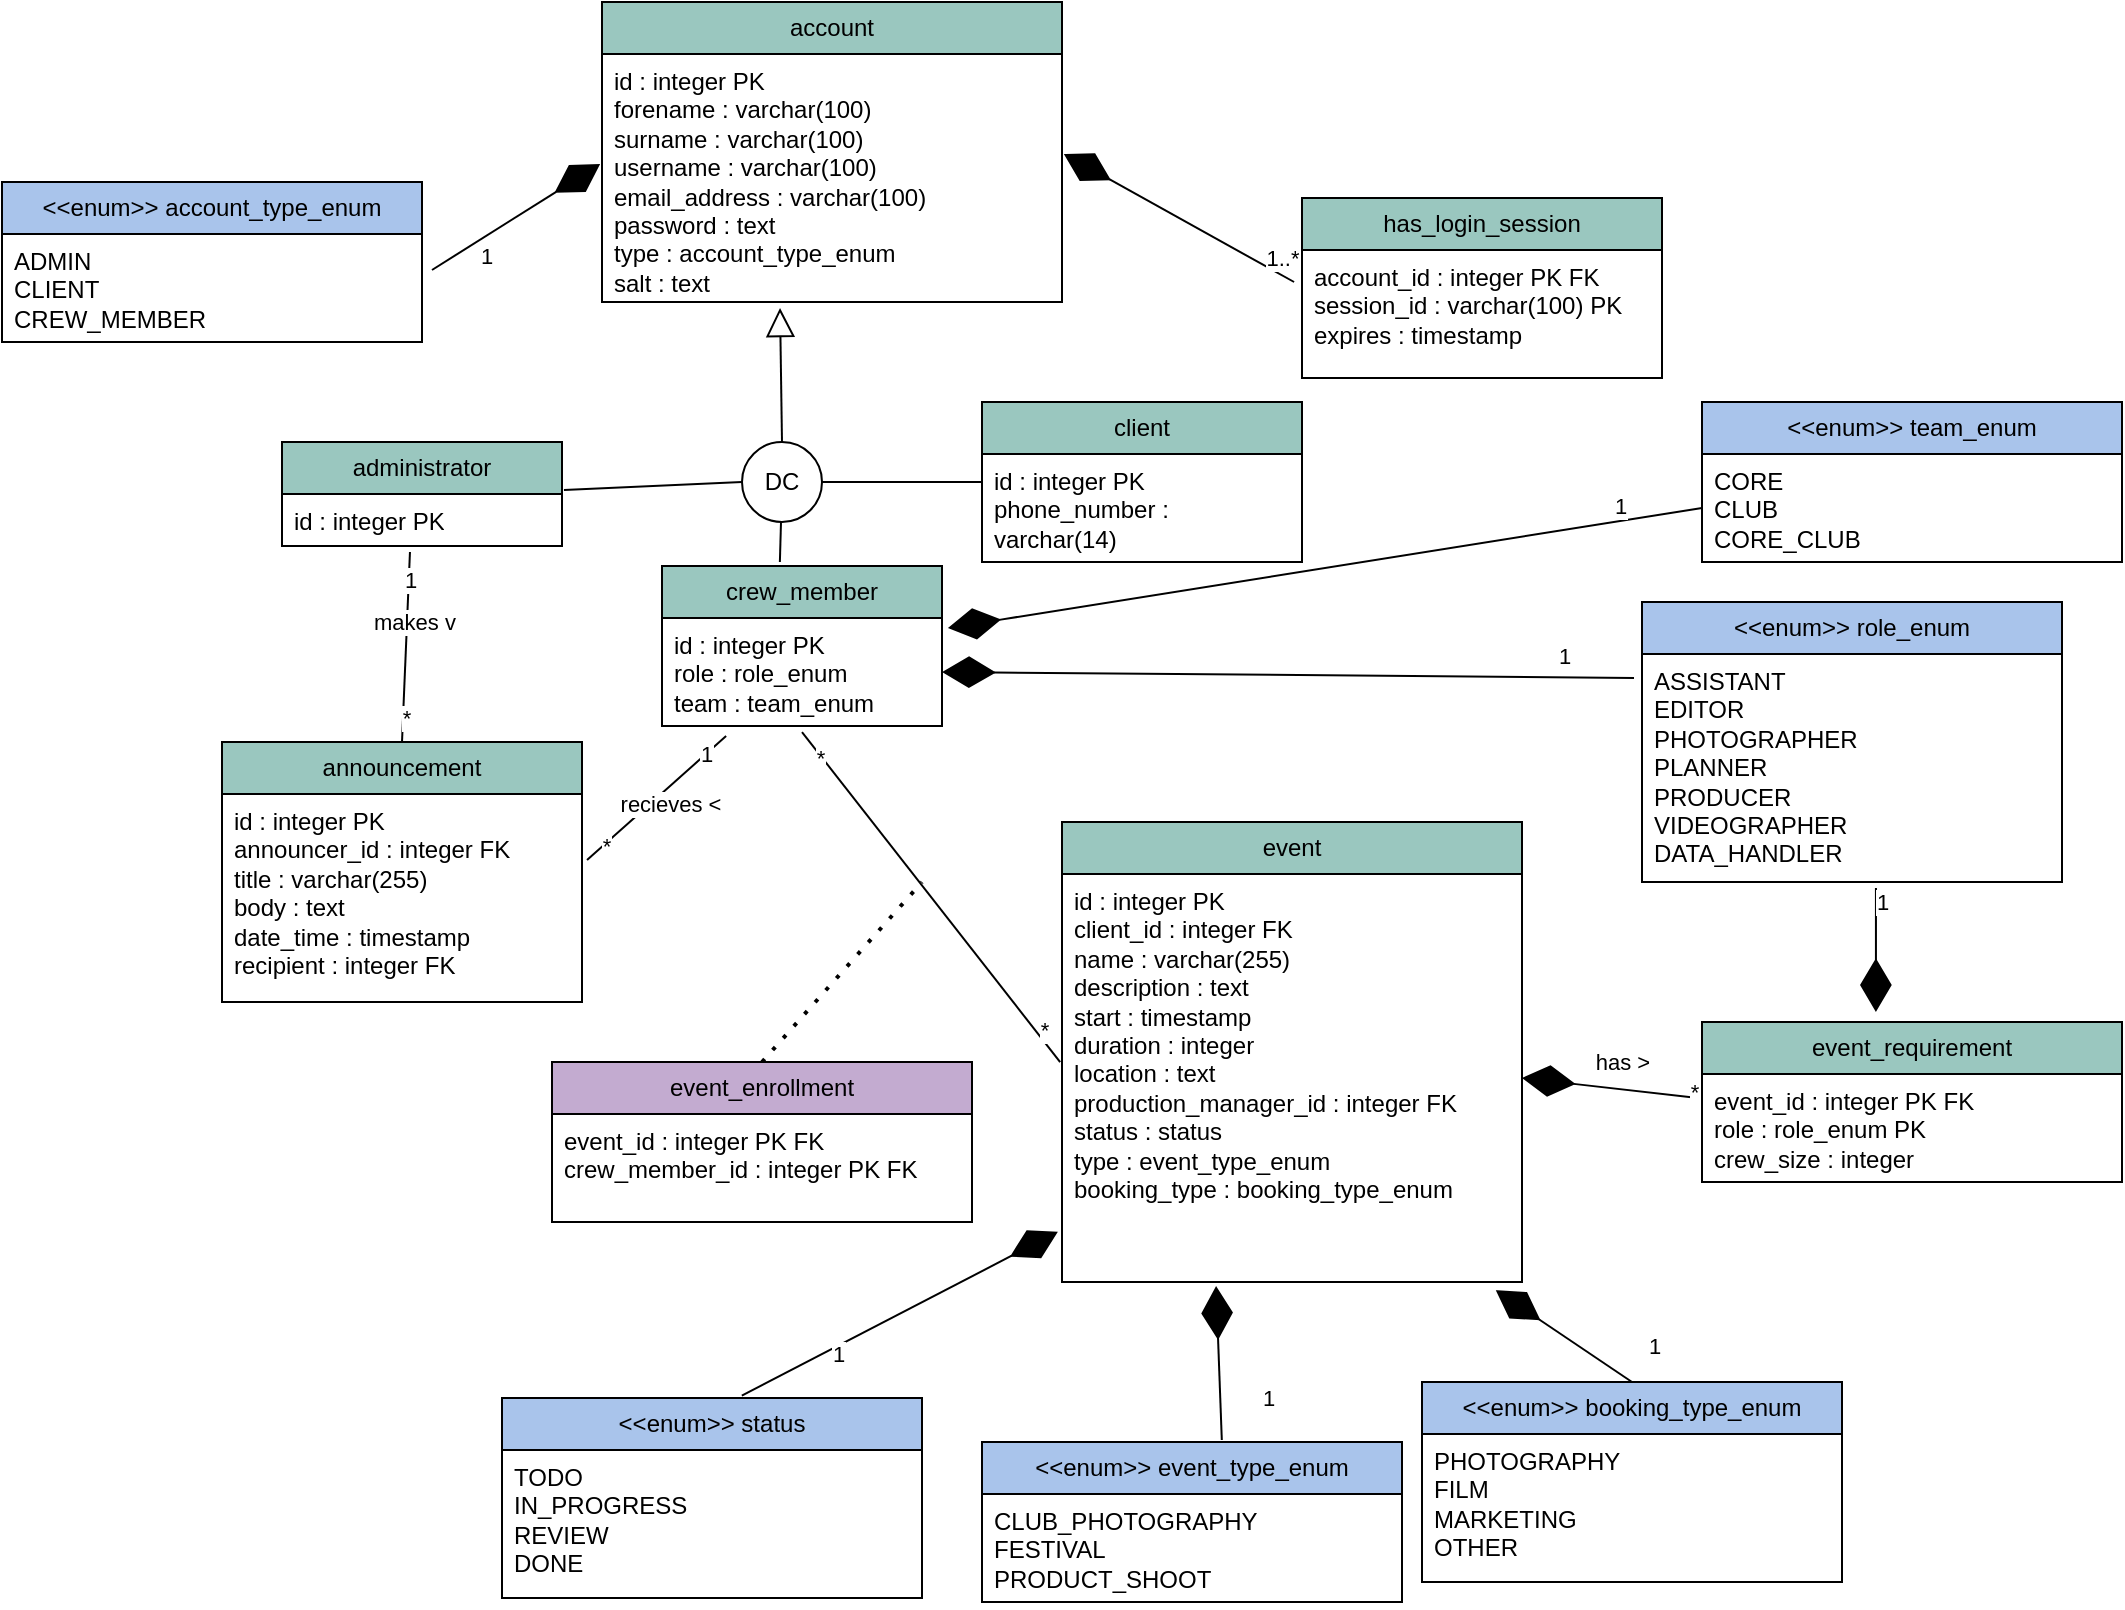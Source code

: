 <mxfile version="21.3.5" type="device">
  <diagram name="Page-1" id="MFqXIx5fvkWepDqts3HS">
    <mxGraphModel dx="2524" dy="954" grid="1" gridSize="10" guides="1" tooltips="1" connect="1" arrows="1" fold="1" page="1" pageScale="1" pageWidth="850" pageHeight="1100" math="0" shadow="0">
      <root>
        <mxCell id="0" />
        <mxCell id="1" parent="0" />
        <mxCell id="b2UkMQ_ALVvAYEi5fQsQ-3" value="account" style="swimlane;fontStyle=0;childLayout=stackLayout;horizontal=1;startSize=26;fillColor=#9AC7BF;horizontalStack=0;resizeParent=1;resizeParentMax=0;resizeLast=0;collapsible=1;marginBottom=0;whiteSpace=wrap;html=1;" vertex="1" parent="1">
          <mxGeometry x="240" y="20" width="230" height="150" as="geometry" />
        </mxCell>
        <mxCell id="b2UkMQ_ALVvAYEi5fQsQ-4" value="id : integer PK&lt;br&gt;forename : varchar(100)&lt;br&gt;surname : varchar(100)&lt;br&gt;username : varchar(100)&lt;br&gt;email_address : varchar(100)&lt;br&gt;password : text&lt;br&gt;type : account_type_enum&lt;br&gt;salt : text" style="text;strokeColor=none;fillColor=none;align=left;verticalAlign=top;spacingLeft=4;spacingRight=4;overflow=hidden;rotatable=0;points=[[0,0.5],[1,0.5]];portConstraint=eastwest;whiteSpace=wrap;html=1;" vertex="1" parent="b2UkMQ_ALVvAYEi5fQsQ-3">
          <mxGeometry y="26" width="230" height="124" as="geometry" />
        </mxCell>
        <mxCell id="b2UkMQ_ALVvAYEi5fQsQ-7" value="has_login_session" style="swimlane;fontStyle=0;childLayout=stackLayout;horizontal=1;startSize=26;fillColor=#9AC7BF;horizontalStack=0;resizeParent=1;resizeParentMax=0;resizeLast=0;collapsible=1;marginBottom=0;whiteSpace=wrap;html=1;" vertex="1" parent="1">
          <mxGeometry x="590" y="118" width="180" height="90" as="geometry" />
        </mxCell>
        <mxCell id="b2UkMQ_ALVvAYEi5fQsQ-8" value="account_id : integer PK FK&amp;nbsp;&lt;br&gt;session_id : varchar(100) PK&lt;br&gt;expires : timestamp" style="text;strokeColor=none;fillColor=none;align=left;verticalAlign=top;spacingLeft=4;spacingRight=4;overflow=hidden;rotatable=0;points=[[0,0.5],[1,0.5]];portConstraint=eastwest;whiteSpace=wrap;html=1;" vertex="1" parent="b2UkMQ_ALVvAYEi5fQsQ-7">
          <mxGeometry y="26" width="180" height="64" as="geometry" />
        </mxCell>
        <mxCell id="b2UkMQ_ALVvAYEi5fQsQ-9" value="administrator" style="swimlane;fontStyle=0;childLayout=stackLayout;horizontal=1;startSize=26;fillColor=#9AC7BF;horizontalStack=0;resizeParent=1;resizeParentMax=0;resizeLast=0;collapsible=1;marginBottom=0;whiteSpace=wrap;html=1;" vertex="1" parent="1">
          <mxGeometry x="80" y="240" width="140" height="52" as="geometry" />
        </mxCell>
        <mxCell id="b2UkMQ_ALVvAYEi5fQsQ-10" value="id : integer PK" style="text;strokeColor=none;fillColor=none;align=left;verticalAlign=top;spacingLeft=4;spacingRight=4;overflow=hidden;rotatable=0;points=[[0,0.5],[1,0.5]];portConstraint=eastwest;whiteSpace=wrap;html=1;" vertex="1" parent="b2UkMQ_ALVvAYEi5fQsQ-9">
          <mxGeometry y="26" width="140" height="26" as="geometry" />
        </mxCell>
        <mxCell id="b2UkMQ_ALVvAYEi5fQsQ-11" value="crew_member" style="swimlane;fontStyle=0;childLayout=stackLayout;horizontal=1;startSize=26;fillColor=#9AC7BF;horizontalStack=0;resizeParent=1;resizeParentMax=0;resizeLast=0;collapsible=1;marginBottom=0;whiteSpace=wrap;html=1;" vertex="1" parent="1">
          <mxGeometry x="270" y="302" width="140" height="80" as="geometry" />
        </mxCell>
        <mxCell id="b2UkMQ_ALVvAYEi5fQsQ-12" value="id : integer PK&lt;br&gt;role : role_enum&lt;br&gt;team : team_enum" style="text;strokeColor=none;fillColor=none;align=left;verticalAlign=top;spacingLeft=4;spacingRight=4;overflow=hidden;rotatable=0;points=[[0,0.5],[1,0.5]];portConstraint=eastwest;whiteSpace=wrap;html=1;" vertex="1" parent="b2UkMQ_ALVvAYEi5fQsQ-11">
          <mxGeometry y="26" width="140" height="54" as="geometry" />
        </mxCell>
        <mxCell id="b2UkMQ_ALVvAYEi5fQsQ-13" value="client" style="swimlane;fontStyle=0;childLayout=stackLayout;horizontal=1;startSize=26;fillColor=#9AC7BF;horizontalStack=0;resizeParent=1;resizeParentMax=0;resizeLast=0;collapsible=1;marginBottom=0;whiteSpace=wrap;html=1;" vertex="1" parent="1">
          <mxGeometry x="430" y="220" width="160" height="80" as="geometry" />
        </mxCell>
        <mxCell id="b2UkMQ_ALVvAYEi5fQsQ-14" value="id : integer PK&lt;br&gt;phone_number : varchar(14)" style="text;strokeColor=none;fillColor=none;align=left;verticalAlign=top;spacingLeft=4;spacingRight=4;overflow=hidden;rotatable=0;points=[[0,0.5],[1,0.5]];portConstraint=eastwest;whiteSpace=wrap;html=1;" vertex="1" parent="b2UkMQ_ALVvAYEi5fQsQ-13">
          <mxGeometry y="26" width="160" height="54" as="geometry" />
        </mxCell>
        <mxCell id="b2UkMQ_ALVvAYEi5fQsQ-15" value="announcement" style="swimlane;fontStyle=0;childLayout=stackLayout;horizontal=1;startSize=26;fillColor=#9AC7BF;horizontalStack=0;resizeParent=1;resizeParentMax=0;resizeLast=0;collapsible=1;marginBottom=0;whiteSpace=wrap;html=1;" vertex="1" parent="1">
          <mxGeometry x="50" y="390" width="180" height="130" as="geometry" />
        </mxCell>
        <mxCell id="b2UkMQ_ALVvAYEi5fQsQ-16" value="id : integer PK&lt;br&gt;announcer_id : integer FK&lt;br&gt;title : varchar(255)&lt;br&gt;body : text&lt;br&gt;date_time : timestamp&lt;br&gt;recipient : integer FK" style="text;strokeColor=none;fillColor=none;align=left;verticalAlign=top;spacingLeft=4;spacingRight=4;overflow=hidden;rotatable=0;points=[[0,0.5],[1,0.5]];portConstraint=eastwest;whiteSpace=wrap;html=1;" vertex="1" parent="b2UkMQ_ALVvAYEi5fQsQ-15">
          <mxGeometry y="26" width="180" height="104" as="geometry" />
        </mxCell>
        <mxCell id="b2UkMQ_ALVvAYEi5fQsQ-17" value="event" style="swimlane;fontStyle=0;childLayout=stackLayout;horizontal=1;startSize=26;fillColor=#9AC7BF;horizontalStack=0;resizeParent=1;resizeParentMax=0;resizeLast=0;collapsible=1;marginBottom=0;whiteSpace=wrap;html=1;" vertex="1" parent="1">
          <mxGeometry x="470" y="430" width="230" height="230" as="geometry" />
        </mxCell>
        <mxCell id="b2UkMQ_ALVvAYEi5fQsQ-18" value="id : integer PK&lt;br&gt;client_id : integer FK&lt;br&gt;name : varchar(255)&lt;br&gt;description : text&lt;br&gt;start : timestamp&lt;br&gt;duration : integer&lt;br&gt;location : text&lt;br&gt;production_manager_id : integer FK&amp;nbsp;&lt;br&gt;status : status&lt;br&gt;type : event_type_enum&lt;br&gt;booking_type : booking_type_enum" style="text;strokeColor=none;fillColor=none;align=left;verticalAlign=top;spacingLeft=4;spacingRight=4;overflow=hidden;rotatable=0;points=[[0,0.5],[1,0.5]];portConstraint=eastwest;whiteSpace=wrap;html=1;" vertex="1" parent="b2UkMQ_ALVvAYEi5fQsQ-17">
          <mxGeometry y="26" width="230" height="204" as="geometry" />
        </mxCell>
        <mxCell id="b2UkMQ_ALVvAYEi5fQsQ-20" value="DC" style="ellipse;whiteSpace=wrap;html=1;aspect=fixed;" vertex="1" parent="1">
          <mxGeometry x="310" y="240" width="40" height="40" as="geometry" />
        </mxCell>
        <mxCell id="b2UkMQ_ALVvAYEi5fQsQ-26" value="" style="endArrow=block;endFill=0;endSize=12;html=1;rounded=0;entryX=0.387;entryY=1.024;entryDx=0;entryDy=0;entryPerimeter=0;exitX=0.5;exitY=0;exitDx=0;exitDy=0;" edge="1" parent="1" source="b2UkMQ_ALVvAYEi5fQsQ-20" target="b2UkMQ_ALVvAYEi5fQsQ-4">
          <mxGeometry width="160" relative="1" as="geometry">
            <mxPoint x="340" y="390" as="sourcePoint" />
            <mxPoint x="500" y="390" as="targetPoint" />
          </mxGeometry>
        </mxCell>
        <mxCell id="b2UkMQ_ALVvAYEi5fQsQ-28" value="" style="endArrow=none;html=1;rounded=0;exitX=0.421;exitY=-0.025;exitDx=0;exitDy=0;exitPerimeter=0;" edge="1" parent="1" source="b2UkMQ_ALVvAYEi5fQsQ-11" target="b2UkMQ_ALVvAYEi5fQsQ-20">
          <mxGeometry width="50" height="50" relative="1" as="geometry">
            <mxPoint x="280" y="410" as="sourcePoint" />
            <mxPoint x="330" y="360" as="targetPoint" />
          </mxGeometry>
        </mxCell>
        <mxCell id="b2UkMQ_ALVvAYEi5fQsQ-29" value="" style="endArrow=none;html=1;rounded=0;exitX=0;exitY=0.5;exitDx=0;exitDy=0;entryX=1;entryY=0.5;entryDx=0;entryDy=0;" edge="1" parent="1" source="b2UkMQ_ALVvAYEi5fQsQ-13" target="b2UkMQ_ALVvAYEi5fQsQ-20">
          <mxGeometry width="50" height="50" relative="1" as="geometry">
            <mxPoint x="339" y="310" as="sourcePoint" />
            <mxPoint x="340" y="290" as="targetPoint" />
          </mxGeometry>
        </mxCell>
        <mxCell id="b2UkMQ_ALVvAYEi5fQsQ-30" value="" style="endArrow=none;html=1;rounded=0;exitX=0;exitY=0.5;exitDx=0;exitDy=0;entryX=1.007;entryY=-0.077;entryDx=0;entryDy=0;entryPerimeter=0;" edge="1" parent="1" source="b2UkMQ_ALVvAYEi5fQsQ-20" target="b2UkMQ_ALVvAYEi5fQsQ-10">
          <mxGeometry width="50" height="50" relative="1" as="geometry">
            <mxPoint x="360" y="263" as="sourcePoint" />
            <mxPoint x="260" y="257" as="targetPoint" />
          </mxGeometry>
        </mxCell>
        <mxCell id="b2UkMQ_ALVvAYEi5fQsQ-33" value="" style="endArrow=diamondThin;endFill=1;endSize=24;html=1;rounded=0;entryX=1.004;entryY=0.403;entryDx=0;entryDy=0;entryPerimeter=0;exitX=-0.022;exitY=0.25;exitDx=0;exitDy=0;exitPerimeter=0;" edge="1" parent="1" source="b2UkMQ_ALVvAYEi5fQsQ-8" target="b2UkMQ_ALVvAYEi5fQsQ-4">
          <mxGeometry width="160" relative="1" as="geometry">
            <mxPoint x="220" y="390" as="sourcePoint" />
            <mxPoint x="380" y="390" as="targetPoint" />
          </mxGeometry>
        </mxCell>
        <mxCell id="b2UkMQ_ALVvAYEi5fQsQ-35" value="1..*" style="edgeLabel;html=1;align=center;verticalAlign=middle;resizable=0;points=[];" vertex="1" connectable="0" parent="b2UkMQ_ALVvAYEi5fQsQ-33">
          <mxGeometry x="-0.672" y="-2" relative="1" as="geometry">
            <mxPoint x="12" as="offset" />
          </mxGeometry>
        </mxCell>
        <mxCell id="b2UkMQ_ALVvAYEi5fQsQ-36" value="" style="endArrow=none;html=1;rounded=0;entryX=0.5;entryY=1.056;entryDx=0;entryDy=0;entryPerimeter=0;exitX=-0.004;exitY=0.461;exitDx=0;exitDy=0;exitPerimeter=0;" edge="1" parent="1" source="b2UkMQ_ALVvAYEi5fQsQ-18" target="b2UkMQ_ALVvAYEi5fQsQ-12">
          <mxGeometry width="50" height="50" relative="1" as="geometry">
            <mxPoint x="280" y="510" as="sourcePoint" />
            <mxPoint x="330" y="460" as="targetPoint" />
          </mxGeometry>
        </mxCell>
        <mxCell id="b2UkMQ_ALVvAYEi5fQsQ-41" value="*" style="edgeLabel;html=1;align=center;verticalAlign=middle;resizable=0;points=[];" vertex="1" connectable="0" parent="b2UkMQ_ALVvAYEi5fQsQ-36">
          <mxGeometry x="0.854" y="1" relative="1" as="geometry">
            <mxPoint as="offset" />
          </mxGeometry>
        </mxCell>
        <mxCell id="b2UkMQ_ALVvAYEi5fQsQ-42" value="*" style="edgeLabel;html=1;align=center;verticalAlign=middle;resizable=0;points=[];" vertex="1" connectable="0" parent="b2UkMQ_ALVvAYEi5fQsQ-36">
          <mxGeometry x="-0.826" y="-3" relative="1" as="geometry">
            <mxPoint as="offset" />
          </mxGeometry>
        </mxCell>
        <mxCell id="b2UkMQ_ALVvAYEi5fQsQ-37" value="" style="endArrow=none;dashed=1;html=1;dashPattern=1 3;strokeWidth=2;rounded=0;exitX=0.5;exitY=0;exitDx=0;exitDy=0;" edge="1" parent="1" source="b2UkMQ_ALVvAYEi5fQsQ-39">
          <mxGeometry width="50" height="50" relative="1" as="geometry">
            <mxPoint x="330" y="530" as="sourcePoint" />
            <mxPoint x="400" y="460" as="targetPoint" />
          </mxGeometry>
        </mxCell>
        <mxCell id="b2UkMQ_ALVvAYEi5fQsQ-39" value="event_enrollment" style="swimlane;fontStyle=0;childLayout=stackLayout;horizontal=1;startSize=26;fillColor=#C3ABD0;horizontalStack=0;resizeParent=1;resizeParentMax=0;resizeLast=0;collapsible=1;marginBottom=0;whiteSpace=wrap;html=1;" vertex="1" parent="1">
          <mxGeometry x="215" y="550" width="210" height="80" as="geometry" />
        </mxCell>
        <mxCell id="b2UkMQ_ALVvAYEi5fQsQ-40" value="event_id : integer PK FK&lt;br&gt;crew_member_id : integer PK FK" style="text;strokeColor=none;fillColor=none;align=left;verticalAlign=top;spacingLeft=4;spacingRight=4;overflow=hidden;rotatable=0;points=[[0,0.5],[1,0.5]];portConstraint=eastwest;whiteSpace=wrap;html=1;" vertex="1" parent="b2UkMQ_ALVvAYEi5fQsQ-39">
          <mxGeometry y="26" width="210" height="54" as="geometry" />
        </mxCell>
        <mxCell id="b2UkMQ_ALVvAYEi5fQsQ-43" value="" style="endArrow=none;html=1;rounded=0;entryX=0.457;entryY=1.115;entryDx=0;entryDy=0;entryPerimeter=0;exitX=0.5;exitY=0;exitDx=0;exitDy=0;" edge="1" parent="1" source="b2UkMQ_ALVvAYEi5fQsQ-15" target="b2UkMQ_ALVvAYEi5fQsQ-10">
          <mxGeometry width="50" height="50" relative="1" as="geometry">
            <mxPoint x="280" y="510" as="sourcePoint" />
            <mxPoint x="330" y="460" as="targetPoint" />
          </mxGeometry>
        </mxCell>
        <mxCell id="b2UkMQ_ALVvAYEi5fQsQ-44" value="1" style="edgeLabel;html=1;align=center;verticalAlign=middle;resizable=0;points=[];" vertex="1" connectable="0" parent="b2UkMQ_ALVvAYEi5fQsQ-43">
          <mxGeometry x="0.705" relative="1" as="geometry">
            <mxPoint as="offset" />
          </mxGeometry>
        </mxCell>
        <mxCell id="b2UkMQ_ALVvAYEi5fQsQ-45" value="*" style="edgeLabel;html=1;align=center;verticalAlign=middle;resizable=0;points=[];" vertex="1" connectable="0" parent="b2UkMQ_ALVvAYEi5fQsQ-43">
          <mxGeometry x="-0.748" y="-1" relative="1" as="geometry">
            <mxPoint as="offset" />
          </mxGeometry>
        </mxCell>
        <mxCell id="b2UkMQ_ALVvAYEi5fQsQ-46" value="makes v" style="edgeLabel;html=1;align=center;verticalAlign=middle;resizable=0;points=[];" vertex="1" connectable="0" parent="b2UkMQ_ALVvAYEi5fQsQ-43">
          <mxGeometry x="-0.374" y="-4" relative="1" as="geometry">
            <mxPoint y="-30" as="offset" />
          </mxGeometry>
        </mxCell>
        <mxCell id="b2UkMQ_ALVvAYEi5fQsQ-47" value="" style="endArrow=none;html=1;rounded=0;entryX=0.229;entryY=1.093;entryDx=0;entryDy=0;entryPerimeter=0;exitX=1.014;exitY=0.317;exitDx=0;exitDy=0;exitPerimeter=0;" edge="1" parent="1" source="b2UkMQ_ALVvAYEi5fQsQ-16" target="b2UkMQ_ALVvAYEi5fQsQ-12">
          <mxGeometry width="50" height="50" relative="1" as="geometry">
            <mxPoint x="160" y="400" as="sourcePoint" />
            <mxPoint x="154" y="305" as="targetPoint" />
          </mxGeometry>
        </mxCell>
        <mxCell id="b2UkMQ_ALVvAYEi5fQsQ-48" value="1" style="edgeLabel;html=1;align=center;verticalAlign=middle;resizable=0;points=[];" vertex="1" connectable="0" parent="b2UkMQ_ALVvAYEi5fQsQ-47">
          <mxGeometry x="0.705" relative="1" as="geometry">
            <mxPoint as="offset" />
          </mxGeometry>
        </mxCell>
        <mxCell id="b2UkMQ_ALVvAYEi5fQsQ-49" value="*" style="edgeLabel;html=1;align=center;verticalAlign=middle;resizable=0;points=[];" vertex="1" connectable="0" parent="b2UkMQ_ALVvAYEi5fQsQ-47">
          <mxGeometry x="-0.748" y="-1" relative="1" as="geometry">
            <mxPoint as="offset" />
          </mxGeometry>
        </mxCell>
        <mxCell id="b2UkMQ_ALVvAYEi5fQsQ-51" value="recieves &amp;lt;" style="edgeLabel;html=1;align=center;verticalAlign=middle;resizable=0;points=[];" vertex="1" connectable="0" parent="b2UkMQ_ALVvAYEi5fQsQ-47">
          <mxGeometry x="0.32" y="1" relative="1" as="geometry">
            <mxPoint x="-4" y="13" as="offset" />
          </mxGeometry>
        </mxCell>
        <mxCell id="b2UkMQ_ALVvAYEi5fQsQ-52" value="event_requirement" style="swimlane;fontStyle=0;childLayout=stackLayout;horizontal=1;startSize=26;fillColor=#9AC7BF;horizontalStack=0;resizeParent=1;resizeParentMax=0;resizeLast=0;collapsible=1;marginBottom=0;whiteSpace=wrap;html=1;" vertex="1" parent="1">
          <mxGeometry x="790" y="530" width="210" height="80" as="geometry" />
        </mxCell>
        <mxCell id="b2UkMQ_ALVvAYEi5fQsQ-53" value="event_id : integer PK FK&lt;br&gt;role : role_enum PK&lt;br&gt;crew_size : integer&amp;nbsp;" style="text;strokeColor=none;fillColor=none;align=left;verticalAlign=top;spacingLeft=4;spacingRight=4;overflow=hidden;rotatable=0;points=[[0,0.5],[1,0.5]];portConstraint=eastwest;whiteSpace=wrap;html=1;" vertex="1" parent="b2UkMQ_ALVvAYEi5fQsQ-52">
          <mxGeometry y="26" width="210" height="54" as="geometry" />
        </mxCell>
        <mxCell id="b2UkMQ_ALVvAYEi5fQsQ-54" value="" style="endArrow=diamondThin;endFill=1;endSize=24;html=1;rounded=0;entryX=1;entryY=0.5;entryDx=0;entryDy=0;exitX=-0.01;exitY=0.222;exitDx=0;exitDy=0;exitPerimeter=0;" edge="1" parent="1" source="b2UkMQ_ALVvAYEi5fQsQ-53" target="b2UkMQ_ALVvAYEi5fQsQ-18">
          <mxGeometry width="160" relative="1" as="geometry">
            <mxPoint x="725" y="724" as="sourcePoint" />
            <mxPoint x="610" y="660" as="targetPoint" />
          </mxGeometry>
        </mxCell>
        <mxCell id="b2UkMQ_ALVvAYEi5fQsQ-56" value="*" style="edgeLabel;html=1;align=center;verticalAlign=middle;resizable=0;points=[];" vertex="1" connectable="0" parent="b2UkMQ_ALVvAYEi5fQsQ-54">
          <mxGeometry x="-0.672" y="-2" relative="1" as="geometry">
            <mxPoint x="12" as="offset" />
          </mxGeometry>
        </mxCell>
        <mxCell id="b2UkMQ_ALVvAYEi5fQsQ-96" value="has &amp;gt;" style="edgeLabel;html=1;align=center;verticalAlign=middle;resizable=0;points=[];" vertex="1" connectable="0" parent="b2UkMQ_ALVvAYEi5fQsQ-54">
          <mxGeometry x="-0.318" y="-1" relative="1" as="geometry">
            <mxPoint x="-8" y="-14" as="offset" />
          </mxGeometry>
        </mxCell>
        <mxCell id="b2UkMQ_ALVvAYEi5fQsQ-59" value="&amp;lt;&amp;lt;enum&amp;gt;&amp;gt; role_enum" style="swimlane;fontStyle=0;childLayout=stackLayout;horizontal=1;startSize=26;fillColor=#A9C4EB;horizontalStack=0;resizeParent=1;resizeParentMax=0;resizeLast=0;collapsible=1;marginBottom=0;whiteSpace=wrap;html=1;" vertex="1" parent="1">
          <mxGeometry x="760" y="320" width="210" height="140" as="geometry" />
        </mxCell>
        <mxCell id="b2UkMQ_ALVvAYEi5fQsQ-60" value="ASSISTANT&lt;br&gt;EDITOR&lt;br&gt;PHOTOGRAPHER&lt;br&gt;PLANNER&lt;br&gt;PRODUCER&lt;br&gt;VIDEOGRAPHER&lt;br&gt;DATA_HANDLER" style="text;strokeColor=none;fillColor=none;align=left;verticalAlign=top;spacingLeft=4;spacingRight=4;overflow=hidden;rotatable=0;points=[[0,0.5],[1,0.5]];portConstraint=eastwest;whiteSpace=wrap;html=1;" vertex="1" parent="b2UkMQ_ALVvAYEi5fQsQ-59">
          <mxGeometry y="26" width="210" height="114" as="geometry" />
        </mxCell>
        <mxCell id="b2UkMQ_ALVvAYEi5fQsQ-61" value="1" style="endArrow=diamondThin;endFill=1;endSize=24;html=1;rounded=0;entryX=0.414;entryY=-0.062;entryDx=0;entryDy=0;exitX=0.557;exitY=1.026;exitDx=0;exitDy=0;exitPerimeter=0;entryPerimeter=0;" edge="1" parent="1" source="b2UkMQ_ALVvAYEi5fQsQ-60" target="b2UkMQ_ALVvAYEi5fQsQ-52">
          <mxGeometry x="-0.773" y="3" width="160" relative="1" as="geometry">
            <mxPoint x="798" y="578" as="sourcePoint" />
            <mxPoint x="710" y="568" as="targetPoint" />
            <mxPoint as="offset" />
          </mxGeometry>
        </mxCell>
        <mxCell id="b2UkMQ_ALVvAYEi5fQsQ-64" value="" style="endArrow=diamondThin;endFill=1;endSize=24;html=1;rounded=0;entryX=1;entryY=0.5;entryDx=0;entryDy=0;exitX=-0.019;exitY=0.105;exitDx=0;exitDy=0;exitPerimeter=0;" edge="1" parent="1" source="b2UkMQ_ALVvAYEi5fQsQ-60" target="b2UkMQ_ALVvAYEi5fQsQ-12">
          <mxGeometry width="160" relative="1" as="geometry">
            <mxPoint x="808" y="588" as="sourcePoint" />
            <mxPoint x="720" y="578" as="targetPoint" />
          </mxGeometry>
        </mxCell>
        <mxCell id="b2UkMQ_ALVvAYEi5fQsQ-65" value="1" style="edgeLabel;html=1;align=center;verticalAlign=middle;resizable=0;points=[];" vertex="1" connectable="0" parent="b2UkMQ_ALVvAYEi5fQsQ-64">
          <mxGeometry x="-0.672" y="-2" relative="1" as="geometry">
            <mxPoint x="21" y="-9" as="offset" />
          </mxGeometry>
        </mxCell>
        <mxCell id="b2UkMQ_ALVvAYEi5fQsQ-67" value="&amp;lt;&amp;lt;enum&amp;gt;&amp;gt; team_enum" style="swimlane;fontStyle=0;childLayout=stackLayout;horizontal=1;startSize=26;fillColor=#A9C4EB;horizontalStack=0;resizeParent=1;resizeParentMax=0;resizeLast=0;collapsible=1;marginBottom=0;whiteSpace=wrap;html=1;" vertex="1" parent="1">
          <mxGeometry x="790" y="220" width="210" height="80" as="geometry" />
        </mxCell>
        <mxCell id="b2UkMQ_ALVvAYEi5fQsQ-68" value="CORE&lt;br&gt;CLUB&lt;br&gt;CORE_CLUB" style="text;strokeColor=none;fillColor=none;align=left;verticalAlign=top;spacingLeft=4;spacingRight=4;overflow=hidden;rotatable=0;points=[[0,0.5],[1,0.5]];portConstraint=eastwest;whiteSpace=wrap;html=1;" vertex="1" parent="b2UkMQ_ALVvAYEi5fQsQ-67">
          <mxGeometry y="26" width="210" height="54" as="geometry" />
        </mxCell>
        <mxCell id="b2UkMQ_ALVvAYEi5fQsQ-69" value="" style="endArrow=diamondThin;endFill=1;endSize=24;html=1;rounded=0;entryX=1.021;entryY=0.093;entryDx=0;entryDy=0;exitX=0;exitY=0.5;exitDx=0;exitDy=0;entryPerimeter=0;" edge="1" parent="1" source="b2UkMQ_ALVvAYEi5fQsQ-68" target="b2UkMQ_ALVvAYEi5fQsQ-12">
          <mxGeometry width="160" relative="1" as="geometry">
            <mxPoint x="766" y="368" as="sourcePoint" />
            <mxPoint x="420" y="365" as="targetPoint" />
          </mxGeometry>
        </mxCell>
        <mxCell id="b2UkMQ_ALVvAYEi5fQsQ-70" value="1" style="edgeLabel;html=1;align=center;verticalAlign=middle;resizable=0;points=[];" vertex="1" connectable="0" parent="b2UkMQ_ALVvAYEi5fQsQ-69">
          <mxGeometry x="-0.672" y="-2" relative="1" as="geometry">
            <mxPoint x="21" y="-9" as="offset" />
          </mxGeometry>
        </mxCell>
        <mxCell id="b2UkMQ_ALVvAYEi5fQsQ-73" value="&amp;lt;&amp;lt;enum&amp;gt;&amp;gt; event_type_enum" style="swimlane;fontStyle=0;childLayout=stackLayout;horizontal=1;startSize=26;fillColor=#A9C4EB;horizontalStack=0;resizeParent=1;resizeParentMax=0;resizeLast=0;collapsible=1;marginBottom=0;whiteSpace=wrap;html=1;" vertex="1" parent="1">
          <mxGeometry x="430" y="740" width="210" height="80" as="geometry" />
        </mxCell>
        <mxCell id="b2UkMQ_ALVvAYEi5fQsQ-74" value="CLUB_PHOTOGRAPHY&lt;br&gt;FESTIVAL&lt;br&gt;PRODUCT_SHOOT" style="text;strokeColor=none;fillColor=none;align=left;verticalAlign=top;spacingLeft=4;spacingRight=4;overflow=hidden;rotatable=0;points=[[0,0.5],[1,0.5]];portConstraint=eastwest;whiteSpace=wrap;html=1;" vertex="1" parent="b2UkMQ_ALVvAYEi5fQsQ-73">
          <mxGeometry y="26" width="210" height="54" as="geometry" />
        </mxCell>
        <mxCell id="b2UkMQ_ALVvAYEi5fQsQ-75" value="&amp;lt;&amp;lt;enum&amp;gt;&amp;gt; booking_type_enum" style="swimlane;fontStyle=0;childLayout=stackLayout;horizontal=1;startSize=26;fillColor=#A9C4EB;horizontalStack=0;resizeParent=1;resizeParentMax=0;resizeLast=0;collapsible=1;marginBottom=0;whiteSpace=wrap;html=1;" vertex="1" parent="1">
          <mxGeometry x="650" y="710" width="210" height="100" as="geometry" />
        </mxCell>
        <mxCell id="b2UkMQ_ALVvAYEi5fQsQ-76" value="PHOTOGRAPHY&lt;br&gt;FILM&lt;br&gt;MARKETING&lt;br&gt;OTHER" style="text;strokeColor=none;fillColor=none;align=left;verticalAlign=top;spacingLeft=4;spacingRight=4;overflow=hidden;rotatable=0;points=[[0,0.5],[1,0.5]];portConstraint=eastwest;whiteSpace=wrap;html=1;" vertex="1" parent="b2UkMQ_ALVvAYEi5fQsQ-75">
          <mxGeometry y="26" width="210" height="74" as="geometry" />
        </mxCell>
        <mxCell id="b2UkMQ_ALVvAYEi5fQsQ-78" value="" style="endArrow=diamondThin;endFill=1;endSize=24;html=1;rounded=0;entryX=0.335;entryY=1.01;entryDx=0;entryDy=0;exitX=0.571;exitY=-0.012;exitDx=0;exitDy=0;exitPerimeter=0;entryPerimeter=0;" edge="1" parent="1" source="b2UkMQ_ALVvAYEi5fQsQ-73" target="b2UkMQ_ALVvAYEi5fQsQ-18">
          <mxGeometry width="160" relative="1" as="geometry">
            <mxPoint x="898" y="913" as="sourcePoint" />
            <mxPoint x="552" y="910" as="targetPoint" />
          </mxGeometry>
        </mxCell>
        <mxCell id="b2UkMQ_ALVvAYEi5fQsQ-79" value="1" style="edgeLabel;html=1;align=center;verticalAlign=middle;resizable=0;points=[];" vertex="1" connectable="0" parent="b2UkMQ_ALVvAYEi5fQsQ-78">
          <mxGeometry x="-0.672" y="-2" relative="1" as="geometry">
            <mxPoint x="21" y="-9" as="offset" />
          </mxGeometry>
        </mxCell>
        <mxCell id="b2UkMQ_ALVvAYEi5fQsQ-80" value="" style="endArrow=diamondThin;endFill=1;endSize=24;html=1;rounded=0;exitX=0.5;exitY=0;exitDx=0;exitDy=0;entryX=0.943;entryY=1.02;entryDx=0;entryDy=0;entryPerimeter=0;" edge="1" parent="1" source="b2UkMQ_ALVvAYEi5fQsQ-75" target="b2UkMQ_ALVvAYEi5fQsQ-18">
          <mxGeometry width="160" relative="1" as="geometry">
            <mxPoint x="490" y="749" as="sourcePoint" />
            <mxPoint x="650" y="670" as="targetPoint" />
          </mxGeometry>
        </mxCell>
        <mxCell id="b2UkMQ_ALVvAYEi5fQsQ-81" value="1" style="edgeLabel;html=1;align=center;verticalAlign=middle;resizable=0;points=[];" vertex="1" connectable="0" parent="b2UkMQ_ALVvAYEi5fQsQ-80">
          <mxGeometry x="-0.672" y="-2" relative="1" as="geometry">
            <mxPoint x="21" y="-9" as="offset" />
          </mxGeometry>
        </mxCell>
        <mxCell id="b2UkMQ_ALVvAYEi5fQsQ-83" value="" style="endArrow=diamondThin;endFill=1;endSize=24;html=1;rounded=0;entryX=-0.004;entryY=0.444;entryDx=0;entryDy=0;entryPerimeter=0;exitX=-0.022;exitY=0.25;exitDx=0;exitDy=0;exitPerimeter=0;" edge="1" parent="1" target="b2UkMQ_ALVvAYEi5fQsQ-4">
          <mxGeometry width="160" relative="1" as="geometry">
            <mxPoint x="155" y="154" as="sourcePoint" />
            <mxPoint x="40" y="90" as="targetPoint" />
          </mxGeometry>
        </mxCell>
        <mxCell id="b2UkMQ_ALVvAYEi5fQsQ-84" value="1" style="edgeLabel;html=1;align=center;verticalAlign=middle;resizable=0;points=[];" vertex="1" connectable="0" parent="b2UkMQ_ALVvAYEi5fQsQ-83">
          <mxGeometry x="-0.672" y="-2" relative="1" as="geometry">
            <mxPoint x="12" as="offset" />
          </mxGeometry>
        </mxCell>
        <mxCell id="b2UkMQ_ALVvAYEi5fQsQ-85" value="&amp;lt;&amp;lt;enum&amp;gt;&amp;gt; account_type_enum" style="swimlane;fontStyle=0;childLayout=stackLayout;horizontal=1;startSize=26;fillColor=#A9C4EB;horizontalStack=0;resizeParent=1;resizeParentMax=0;resizeLast=0;collapsible=1;marginBottom=0;whiteSpace=wrap;html=1;" vertex="1" parent="1">
          <mxGeometry x="-60" y="110" width="210" height="80" as="geometry" />
        </mxCell>
        <mxCell id="b2UkMQ_ALVvAYEi5fQsQ-86" value="ADMIN&lt;br&gt;CLIENT&lt;br&gt;CREW_MEMBER" style="text;strokeColor=none;fillColor=none;align=left;verticalAlign=top;spacingLeft=4;spacingRight=4;overflow=hidden;rotatable=0;points=[[0,0.5],[1,0.5]];portConstraint=eastwest;whiteSpace=wrap;html=1;" vertex="1" parent="b2UkMQ_ALVvAYEi5fQsQ-85">
          <mxGeometry y="26" width="210" height="54" as="geometry" />
        </mxCell>
        <mxCell id="b2UkMQ_ALVvAYEi5fQsQ-87" value="&amp;lt;&amp;lt;enum&amp;gt;&amp;gt; status" style="swimlane;fontStyle=0;childLayout=stackLayout;horizontal=1;startSize=26;fillColor=#A9C4EB;horizontalStack=0;resizeParent=1;resizeParentMax=0;resizeLast=0;collapsible=1;marginBottom=0;whiteSpace=wrap;html=1;" vertex="1" parent="1">
          <mxGeometry x="190" y="718" width="210" height="100" as="geometry" />
        </mxCell>
        <mxCell id="b2UkMQ_ALVvAYEi5fQsQ-88" value="TODO&lt;br&gt;IN_PROGRESS&lt;br&gt;REVIEW&lt;br&gt;DONE" style="text;strokeColor=none;fillColor=none;align=left;verticalAlign=top;spacingLeft=4;spacingRight=4;overflow=hidden;rotatable=0;points=[[0,0.5],[1,0.5]];portConstraint=eastwest;whiteSpace=wrap;html=1;" vertex="1" parent="b2UkMQ_ALVvAYEi5fQsQ-87">
          <mxGeometry y="26" width="210" height="74" as="geometry" />
        </mxCell>
        <mxCell id="b2UkMQ_ALVvAYEi5fQsQ-89" value="" style="endArrow=diamondThin;endFill=1;endSize=24;html=1;rounded=0;entryX=-0.009;entryY=0.877;entryDx=0;entryDy=0;exitX=0.571;exitY=-0.012;exitDx=0;exitDy=0;exitPerimeter=0;entryPerimeter=0;" edge="1" parent="1" source="b2UkMQ_ALVvAYEi5fQsQ-87" target="b2UkMQ_ALVvAYEi5fQsQ-18">
          <mxGeometry width="160" relative="1" as="geometry">
            <mxPoint x="658" y="891" as="sourcePoint" />
            <mxPoint x="307" y="640" as="targetPoint" />
          </mxGeometry>
        </mxCell>
        <mxCell id="b2UkMQ_ALVvAYEi5fQsQ-90" value="1" style="edgeLabel;html=1;align=center;verticalAlign=middle;resizable=0;points=[];" vertex="1" connectable="0" parent="b2UkMQ_ALVvAYEi5fQsQ-89">
          <mxGeometry x="-0.672" y="-2" relative="1" as="geometry">
            <mxPoint x="21" y="-9" as="offset" />
          </mxGeometry>
        </mxCell>
      </root>
    </mxGraphModel>
  </diagram>
</mxfile>
